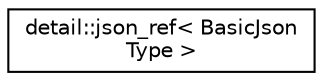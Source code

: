 digraph "Graphical Class Hierarchy"
{
 // LATEX_PDF_SIZE
  edge [fontname="Helvetica",fontsize="10",labelfontname="Helvetica",labelfontsize="10"];
  node [fontname="Helvetica",fontsize="10",shape=record];
  rankdir="LR";
  Node0 [label="detail::json_ref\< BasicJson\lType \>",height=0.2,width=0.4,color="black", fillcolor="white", style="filled",URL="$classdetail_1_1json__ref.html",tooltip=" "];
}
